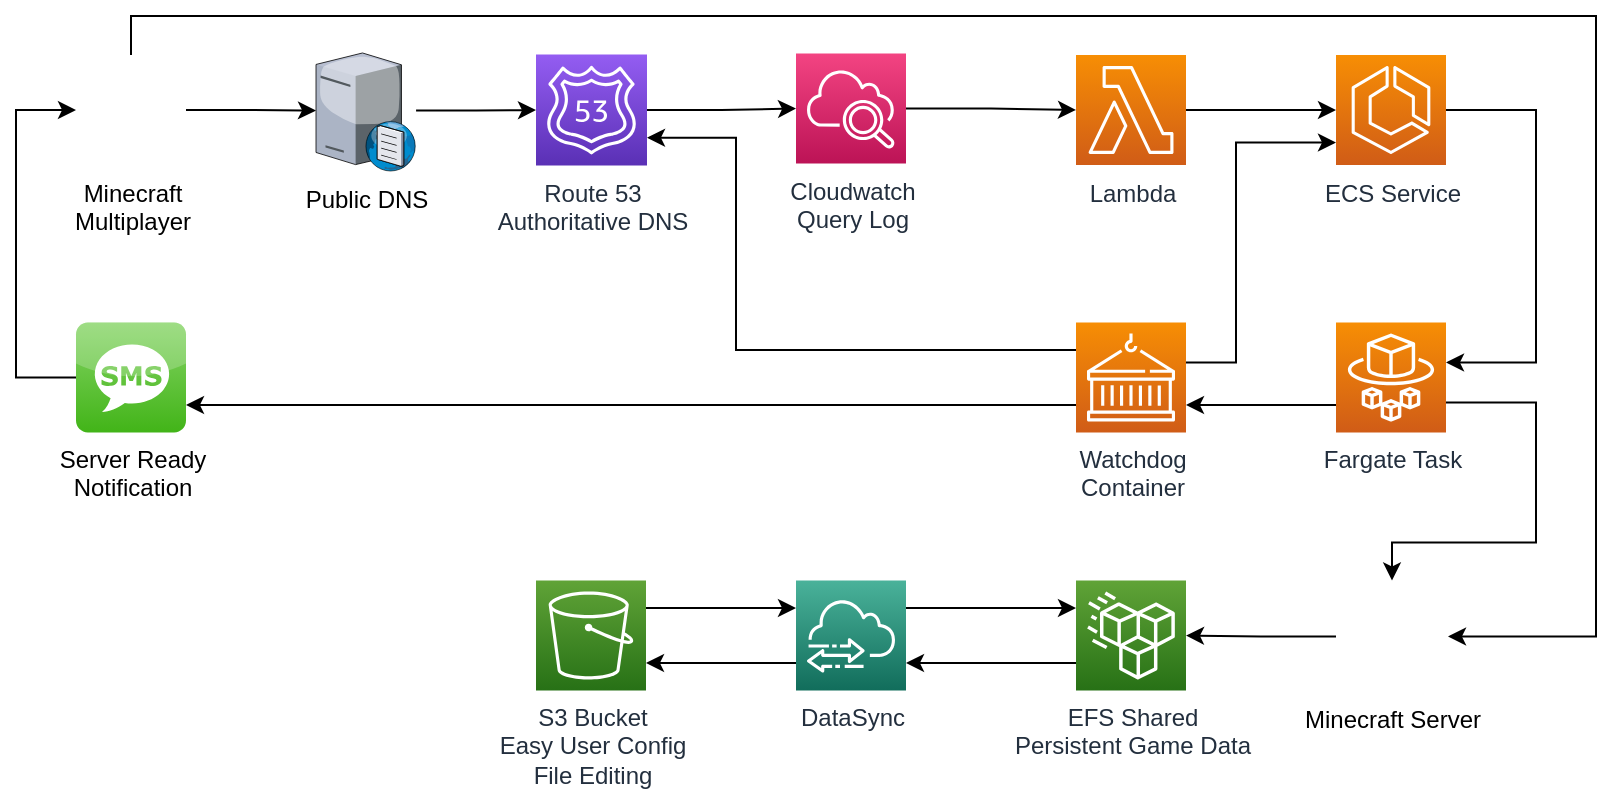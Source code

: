 <mxfile version="15.0.6" type="github">
  <diagram id="TYL_hx7GoGK296eRrg_1" name="Page-1">
    <mxGraphModel dx="1038" dy="571" grid="1" gridSize="10" guides="1" tooltips="1" connect="1" arrows="1" fold="1" page="1" pageScale="1" pageWidth="1100" pageHeight="850" math="0" shadow="0">
      <root>
        <mxCell id="0" />
        <mxCell id="1" parent="0" />
        <mxCell id="7fUCFxRYZEfUaBJo4nLo-20" style="edgeStyle=orthogonalEdgeStyle;rounded=0;orthogonalLoop=1;jettySize=auto;html=1;exitX=0;exitY=0.5;exitDx=0;exitDy=0;" edge="1" parent="1" source="7fUCFxRYZEfUaBJo4nLo-1" target="7fUCFxRYZEfUaBJo4nLo-8">
          <mxGeometry relative="1" as="geometry" />
        </mxCell>
        <mxCell id="7fUCFxRYZEfUaBJo4nLo-1" value="Minecraft Server" style="shape=image;html=1;verticalAlign=top;verticalLabelPosition=bottom;labelBackgroundColor=#ffffff;imageAspect=0;aspect=fixed;image=https://cdn2.iconfinder.com/data/icons/perqui/48/minecraft.png" vertex="1" parent="1">
          <mxGeometry x="860" y="405.25" width="56" height="56" as="geometry" />
        </mxCell>
        <mxCell id="7fUCFxRYZEfUaBJo4nLo-15" value="" style="edgeStyle=orthogonalEdgeStyle;rounded=0;orthogonalLoop=1;jettySize=auto;html=1;" edge="1" parent="1" source="7fUCFxRYZEfUaBJo4nLo-2" target="7fUCFxRYZEfUaBJo4nLo-3">
          <mxGeometry relative="1" as="geometry" />
        </mxCell>
        <mxCell id="7fUCFxRYZEfUaBJo4nLo-2" value="Public DNS" style="verticalLabelPosition=bottom;aspect=fixed;html=1;verticalAlign=top;strokeColor=none;align=center;outlineConnect=0;shape=mxgraph.citrix.dns_server;" vertex="1" parent="1">
          <mxGeometry x="350" y="140" width="50.04" height="60.5" as="geometry" />
        </mxCell>
        <mxCell id="7fUCFxRYZEfUaBJo4nLo-16" style="edgeStyle=orthogonalEdgeStyle;rounded=0;orthogonalLoop=1;jettySize=auto;html=1;exitX=1;exitY=0.5;exitDx=0;exitDy=0;exitPerimeter=0;" edge="1" parent="1" source="7fUCFxRYZEfUaBJo4nLo-3" target="7fUCFxRYZEfUaBJo4nLo-4">
          <mxGeometry relative="1" as="geometry" />
        </mxCell>
        <mxCell id="7fUCFxRYZEfUaBJo4nLo-3" value="Route 53&lt;br&gt;Authoritative DNS" style="points=[[0,0,0],[0.25,0,0],[0.5,0,0],[0.75,0,0],[1,0,0],[0,1,0],[0.25,1,0],[0.5,1,0],[0.75,1,0],[1,1,0],[0,0.25,0],[0,0.5,0],[0,0.75,0],[1,0.25,0],[1,0.5,0],[1,0.75,0]];outlineConnect=0;fontColor=#232F3E;gradientColor=#945DF2;gradientDirection=north;fillColor=#5A30B5;strokeColor=#ffffff;dashed=0;verticalLabelPosition=bottom;verticalAlign=top;align=center;html=1;fontSize=12;fontStyle=0;aspect=fixed;shape=mxgraph.aws4.resourceIcon;resIcon=mxgraph.aws4.route_53;" vertex="1" parent="1">
          <mxGeometry x="460" y="142.25" width="55.5" height="55.5" as="geometry" />
        </mxCell>
        <mxCell id="7fUCFxRYZEfUaBJo4nLo-17" style="edgeStyle=orthogonalEdgeStyle;rounded=0;orthogonalLoop=1;jettySize=auto;html=1;exitX=1;exitY=0.5;exitDx=0;exitDy=0;exitPerimeter=0;" edge="1" parent="1" source="7fUCFxRYZEfUaBJo4nLo-4" target="7fUCFxRYZEfUaBJo4nLo-5">
          <mxGeometry relative="1" as="geometry" />
        </mxCell>
        <mxCell id="7fUCFxRYZEfUaBJo4nLo-4" value="Cloudwatch&lt;br&gt;Query Log" style="points=[[0,0,0],[0.25,0,0],[0.5,0,0],[0.75,0,0],[1,0,0],[0,1,0],[0.25,1,0],[0.5,1,0],[0.75,1,0],[1,1,0],[0,0.25,0],[0,0.5,0],[0,0.75,0],[1,0.25,0],[1,0.5,0],[1,0.75,0]];points=[[0,0,0],[0.25,0,0],[0.5,0,0],[0.75,0,0],[1,0,0],[0,1,0],[0.25,1,0],[0.5,1,0],[0.75,1,0],[1,1,0],[0,0.25,0],[0,0.5,0],[0,0.75,0],[1,0.25,0],[1,0.5,0],[1,0.75,0]];outlineConnect=0;fontColor=#232F3E;gradientColor=#F34482;gradientDirection=north;fillColor=#BC1356;strokeColor=#ffffff;dashed=0;verticalLabelPosition=bottom;verticalAlign=top;align=center;html=1;fontSize=12;fontStyle=0;aspect=fixed;shape=mxgraph.aws4.resourceIcon;resIcon=mxgraph.aws4.cloudwatch_2;" vertex="1" parent="1">
          <mxGeometry x="590" y="141.75" width="55" height="55" as="geometry" />
        </mxCell>
        <mxCell id="7fUCFxRYZEfUaBJo4nLo-18" style="edgeStyle=orthogonalEdgeStyle;rounded=0;orthogonalLoop=1;jettySize=auto;html=1;exitX=1;exitY=0.5;exitDx=0;exitDy=0;exitPerimeter=0;" edge="1" parent="1" source="7fUCFxRYZEfUaBJo4nLo-5" target="7fUCFxRYZEfUaBJo4nLo-7">
          <mxGeometry relative="1" as="geometry" />
        </mxCell>
        <mxCell id="7fUCFxRYZEfUaBJo4nLo-5" value="Lambda" style="points=[[0,0,0],[0.25,0,0],[0.5,0,0],[0.75,0,0],[1,0,0],[0,1,0],[0.25,1,0],[0.5,1,0],[0.75,1,0],[1,1,0],[0,0.25,0],[0,0.5,0],[0,0.75,0],[1,0.25,0],[1,0.5,0],[1,0.75,0]];outlineConnect=0;fontColor=#232F3E;gradientColor=#F78E04;gradientDirection=north;fillColor=#D05C17;strokeColor=#ffffff;dashed=0;verticalLabelPosition=bottom;verticalAlign=top;align=center;html=1;fontSize=12;fontStyle=0;aspect=fixed;shape=mxgraph.aws4.resourceIcon;resIcon=mxgraph.aws4.lambda;" vertex="1" parent="1">
          <mxGeometry x="730" y="142.5" width="55" height="55" as="geometry" />
        </mxCell>
        <mxCell id="7fUCFxRYZEfUaBJo4nLo-19" style="edgeStyle=orthogonalEdgeStyle;rounded=0;orthogonalLoop=1;jettySize=auto;html=1;exitX=1;exitY=0.5;exitDx=0;exitDy=0;exitPerimeter=0;" edge="1" parent="1" source="7fUCFxRYZEfUaBJo4nLo-7" target="7fUCFxRYZEfUaBJo4nLo-9">
          <mxGeometry relative="1" as="geometry">
            <Array as="points">
              <mxPoint x="960" y="170.25" />
              <mxPoint x="960" y="296.25" />
            </Array>
          </mxGeometry>
        </mxCell>
        <mxCell id="7fUCFxRYZEfUaBJo4nLo-7" value="ECS Service" style="points=[[0,0,0],[0.25,0,0],[0.5,0,0],[0.75,0,0],[1,0,0],[0,1,0],[0.25,1,0],[0.5,1,0],[0.75,1,0],[1,1,0],[0,0.25,0],[0,0.5,0],[0,0.75,0],[1,0.25,0],[1,0.5,0],[1,0.75,0]];outlineConnect=0;fontColor=#232F3E;gradientColor=#F78E04;gradientDirection=north;fillColor=#D05C17;strokeColor=#ffffff;dashed=0;verticalLabelPosition=bottom;verticalAlign=top;align=center;html=1;fontSize=12;fontStyle=0;aspect=fixed;shape=mxgraph.aws4.resourceIcon;resIcon=mxgraph.aws4.ecs;" vertex="1" parent="1">
          <mxGeometry x="860" y="142.5" width="55" height="55" as="geometry" />
        </mxCell>
        <mxCell id="7fUCFxRYZEfUaBJo4nLo-33" style="edgeStyle=orthogonalEdgeStyle;rounded=0;orthogonalLoop=1;jettySize=auto;html=1;exitX=0;exitY=0.75;exitDx=0;exitDy=0;exitPerimeter=0;entryX=1;entryY=0.75;entryDx=0;entryDy=0;entryPerimeter=0;" edge="1" parent="1" source="7fUCFxRYZEfUaBJo4nLo-8" target="7fUCFxRYZEfUaBJo4nLo-31">
          <mxGeometry relative="1" as="geometry" />
        </mxCell>
        <mxCell id="7fUCFxRYZEfUaBJo4nLo-8" value="EFS Shared&lt;br&gt;Persistent Game Data" style="points=[[0,0,0],[0.25,0,0],[0.5,0,0],[0.75,0,0],[1,0,0],[0,1,0],[0.25,1,0],[0.5,1,0],[0.75,1,0],[1,1,0],[0,0.25,0],[0,0.5,0],[0,0.75,0],[1,0.25,0],[1,0.5,0],[1,0.75,0]];outlineConnect=0;fontColor=#232F3E;gradientColor=#60A337;gradientDirection=north;fillColor=#277116;strokeColor=#ffffff;dashed=0;verticalLabelPosition=bottom;verticalAlign=top;align=center;html=1;fontSize=12;fontStyle=0;aspect=fixed;shape=mxgraph.aws4.resourceIcon;resIcon=mxgraph.aws4.efs_standard;" vertex="1" parent="1">
          <mxGeometry x="730" y="405.25" width="55" height="55" as="geometry" />
        </mxCell>
        <mxCell id="7fUCFxRYZEfUaBJo4nLo-21" style="edgeStyle=orthogonalEdgeStyle;rounded=0;orthogonalLoop=1;jettySize=auto;html=1;" edge="1" parent="1" source="7fUCFxRYZEfUaBJo4nLo-9" target="7fUCFxRYZEfUaBJo4nLo-1">
          <mxGeometry relative="1" as="geometry">
            <Array as="points">
              <mxPoint x="960" y="316.25" />
              <mxPoint x="960" y="386.25" />
              <mxPoint x="888" y="386.25" />
            </Array>
          </mxGeometry>
        </mxCell>
        <mxCell id="7fUCFxRYZEfUaBJo4nLo-22" style="edgeStyle=orthogonalEdgeStyle;rounded=0;orthogonalLoop=1;jettySize=auto;html=1;exitX=0;exitY=0.75;exitDx=0;exitDy=0;exitPerimeter=0;entryX=1;entryY=0.75;entryDx=0;entryDy=0;entryPerimeter=0;" edge="1" parent="1" source="7fUCFxRYZEfUaBJo4nLo-9" target="7fUCFxRYZEfUaBJo4nLo-13">
          <mxGeometry relative="1" as="geometry">
            <Array as="points">
              <mxPoint x="820" y="317.25" />
              <mxPoint x="820" y="317.25" />
            </Array>
          </mxGeometry>
        </mxCell>
        <mxCell id="7fUCFxRYZEfUaBJo4nLo-9" value="Fargate Task" style="points=[[0,0,0],[0.25,0,0],[0.5,0,0],[0.75,0,0],[1,0,0],[0,1,0],[0.25,1,0],[0.5,1,0],[0.75,1,0],[1,1,0],[0,0.25,0],[0,0.5,0],[0,0.75,0],[1,0.25,0],[1,0.5,0],[1,0.75,0]];outlineConnect=0;fontColor=#232F3E;gradientColor=#F78E04;gradientDirection=north;fillColor=#D05C17;strokeColor=#ffffff;dashed=0;verticalLabelPosition=bottom;verticalAlign=top;align=center;html=1;fontSize=12;fontStyle=0;aspect=fixed;shape=mxgraph.aws4.resourceIcon;resIcon=mxgraph.aws4.fargate;" vertex="1" parent="1">
          <mxGeometry x="860" y="276.25" width="55" height="55" as="geometry" />
        </mxCell>
        <mxCell id="7fUCFxRYZEfUaBJo4nLo-14" style="edgeStyle=orthogonalEdgeStyle;rounded=0;orthogonalLoop=1;jettySize=auto;html=1;exitX=1;exitY=0.5;exitDx=0;exitDy=0;" edge="1" parent="1" source="7fUCFxRYZEfUaBJo4nLo-10" target="7fUCFxRYZEfUaBJo4nLo-2">
          <mxGeometry relative="1" as="geometry" />
        </mxCell>
        <mxCell id="7fUCFxRYZEfUaBJo4nLo-30" style="edgeStyle=orthogonalEdgeStyle;rounded=0;orthogonalLoop=1;jettySize=auto;html=1;exitX=0.5;exitY=0;exitDx=0;exitDy=0;entryX=1;entryY=0.5;entryDx=0;entryDy=0;" edge="1" parent="1" source="7fUCFxRYZEfUaBJo4nLo-10" target="7fUCFxRYZEfUaBJo4nLo-1">
          <mxGeometry relative="1" as="geometry">
            <Array as="points">
              <mxPoint x="258" y="123" />
              <mxPoint x="990" y="123" />
              <mxPoint x="990" y="433" />
            </Array>
          </mxGeometry>
        </mxCell>
        <mxCell id="7fUCFxRYZEfUaBJo4nLo-10" value="Minecraft&lt;br&gt;Multiplayer" style="shape=image;html=1;verticalAlign=top;verticalLabelPosition=bottom;labelBackgroundColor=#ffffff;imageAspect=0;aspect=fixed;image=https://cdn2.iconfinder.com/data/icons/popular-games-1/50/minecraft_squircle-128.png" vertex="1" parent="1">
          <mxGeometry x="230" y="142.5" width="55" height="55" as="geometry" />
        </mxCell>
        <mxCell id="7fUCFxRYZEfUaBJo4nLo-23" style="edgeStyle=orthogonalEdgeStyle;rounded=0;orthogonalLoop=1;jettySize=auto;html=1;" edge="1" parent="1" source="7fUCFxRYZEfUaBJo4nLo-13" target="7fUCFxRYZEfUaBJo4nLo-7">
          <mxGeometry relative="1" as="geometry">
            <Array as="points">
              <mxPoint x="810" y="296.25" />
              <mxPoint x="810" y="186.25" />
            </Array>
          </mxGeometry>
        </mxCell>
        <mxCell id="7fUCFxRYZEfUaBJo4nLo-24" style="edgeStyle=orthogonalEdgeStyle;rounded=0;orthogonalLoop=1;jettySize=auto;html=1;exitX=0;exitY=0.25;exitDx=0;exitDy=0;exitPerimeter=0;entryX=1;entryY=0.75;entryDx=0;entryDy=0;entryPerimeter=0;" edge="1" parent="1" source="7fUCFxRYZEfUaBJo4nLo-13" target="7fUCFxRYZEfUaBJo4nLo-3">
          <mxGeometry relative="1" as="geometry">
            <Array as="points">
              <mxPoint x="560" y="290" />
              <mxPoint x="560" y="184" />
            </Array>
          </mxGeometry>
        </mxCell>
        <mxCell id="7fUCFxRYZEfUaBJo4nLo-26" style="edgeStyle=orthogonalEdgeStyle;rounded=0;orthogonalLoop=1;jettySize=auto;html=1;exitX=0;exitY=0.75;exitDx=0;exitDy=0;exitPerimeter=0;" edge="1" parent="1" source="7fUCFxRYZEfUaBJo4nLo-13" target="7fUCFxRYZEfUaBJo4nLo-25">
          <mxGeometry relative="1" as="geometry">
            <Array as="points">
              <mxPoint x="400" y="318" />
              <mxPoint x="400" y="318" />
            </Array>
          </mxGeometry>
        </mxCell>
        <mxCell id="7fUCFxRYZEfUaBJo4nLo-13" value="Watchdog&lt;br&gt;Container" style="points=[[0,0,0],[0.25,0,0],[0.5,0,0],[0.75,0,0],[1,0,0],[0,1,0],[0.25,1,0],[0.5,1,0],[0.75,1,0],[1,1,0],[0,0.25,0],[0,0.5,0],[0,0.75,0],[1,0.25,0],[1,0.5,0],[1,0.75,0]];outlineConnect=0;fontColor=#232F3E;gradientColor=#F78E04;gradientDirection=north;fillColor=#D05C17;strokeColor=#ffffff;dashed=0;verticalLabelPosition=bottom;verticalAlign=top;align=center;html=1;fontSize=12;fontStyle=0;aspect=fixed;shape=mxgraph.aws4.resourceIcon;resIcon=mxgraph.aws4.containers;" vertex="1" parent="1">
          <mxGeometry x="730" y="276.25" width="55" height="55" as="geometry" />
        </mxCell>
        <mxCell id="7fUCFxRYZEfUaBJo4nLo-29" value="" style="edgeStyle=orthogonalEdgeStyle;rounded=0;orthogonalLoop=1;jettySize=auto;html=1;" edge="1" parent="1" source="7fUCFxRYZEfUaBJo4nLo-25" target="7fUCFxRYZEfUaBJo4nLo-10">
          <mxGeometry relative="1" as="geometry">
            <mxPoint x="220" y="304" as="sourcePoint" />
            <Array as="points">
              <mxPoint x="200" y="304" />
              <mxPoint x="200" y="170" />
            </Array>
          </mxGeometry>
        </mxCell>
        <mxCell id="7fUCFxRYZEfUaBJo4nLo-25" value="Server Ready&lt;br&gt;Notification" style="dashed=0;outlineConnect=0;html=1;align=center;labelPosition=center;verticalLabelPosition=bottom;verticalAlign=top;shape=mxgraph.webicons.sms;fillColor=#86D466;gradientColor=#42B418" vertex="1" parent="1">
          <mxGeometry x="230" y="276.25" width="55" height="55" as="geometry" />
        </mxCell>
        <mxCell id="7fUCFxRYZEfUaBJo4nLo-34" style="edgeStyle=orthogonalEdgeStyle;rounded=0;orthogonalLoop=1;jettySize=auto;html=1;exitX=0;exitY=0.75;exitDx=0;exitDy=0;exitPerimeter=0;entryX=1;entryY=0.75;entryDx=0;entryDy=0;entryPerimeter=0;" edge="1" parent="1" source="7fUCFxRYZEfUaBJo4nLo-31" target="7fUCFxRYZEfUaBJo4nLo-32">
          <mxGeometry relative="1" as="geometry" />
        </mxCell>
        <mxCell id="7fUCFxRYZEfUaBJo4nLo-36" style="edgeStyle=orthogonalEdgeStyle;rounded=0;orthogonalLoop=1;jettySize=auto;html=1;exitX=1;exitY=0.25;exitDx=0;exitDy=0;exitPerimeter=0;entryX=0;entryY=0.25;entryDx=0;entryDy=0;entryPerimeter=0;" edge="1" parent="1" source="7fUCFxRYZEfUaBJo4nLo-31" target="7fUCFxRYZEfUaBJo4nLo-8">
          <mxGeometry relative="1" as="geometry" />
        </mxCell>
        <mxCell id="7fUCFxRYZEfUaBJo4nLo-31" value="DataSync" style="points=[[0,0,0],[0.25,0,0],[0.5,0,0],[0.75,0,0],[1,0,0],[0,1,0],[0.25,1,0],[0.5,1,0],[0.75,1,0],[1,1,0],[0,0.25,0],[0,0.5,0],[0,0.75,0],[1,0.25,0],[1,0.5,0],[1,0.75,0]];outlineConnect=0;fontColor=#232F3E;gradientColor=#4AB29A;gradientDirection=north;fillColor=#116D5B;strokeColor=#ffffff;dashed=0;verticalLabelPosition=bottom;verticalAlign=top;align=center;html=1;fontSize=12;fontStyle=0;aspect=fixed;shape=mxgraph.aws4.resourceIcon;resIcon=mxgraph.aws4.datasync;" vertex="1" parent="1">
          <mxGeometry x="590" y="405.25" width="55" height="55" as="geometry" />
        </mxCell>
        <mxCell id="7fUCFxRYZEfUaBJo4nLo-35" style="edgeStyle=orthogonalEdgeStyle;rounded=0;orthogonalLoop=1;jettySize=auto;html=1;exitX=1;exitY=0.25;exitDx=0;exitDy=0;exitPerimeter=0;entryX=0;entryY=0.25;entryDx=0;entryDy=0;entryPerimeter=0;" edge="1" parent="1" source="7fUCFxRYZEfUaBJo4nLo-32" target="7fUCFxRYZEfUaBJo4nLo-31">
          <mxGeometry relative="1" as="geometry" />
        </mxCell>
        <mxCell id="7fUCFxRYZEfUaBJo4nLo-32" value="S3 Bucket&lt;br&gt;Easy User Config&lt;br&gt;File Editing" style="points=[[0,0,0],[0.25,0,0],[0.5,0,0],[0.75,0,0],[1,0,0],[0,1,0],[0.25,1,0],[0.5,1,0],[0.75,1,0],[1,1,0],[0,0.25,0],[0,0.5,0],[0,0.75,0],[1,0.25,0],[1,0.5,0],[1,0.75,0]];outlineConnect=0;fontColor=#232F3E;gradientColor=#60A337;gradientDirection=north;fillColor=#277116;strokeColor=#ffffff;dashed=0;verticalLabelPosition=bottom;verticalAlign=top;align=center;html=1;fontSize=12;fontStyle=0;aspect=fixed;shape=mxgraph.aws4.resourceIcon;resIcon=mxgraph.aws4.s3;" vertex="1" parent="1">
          <mxGeometry x="460" y="405.25" width="55" height="55" as="geometry" />
        </mxCell>
      </root>
    </mxGraphModel>
  </diagram>
</mxfile>
